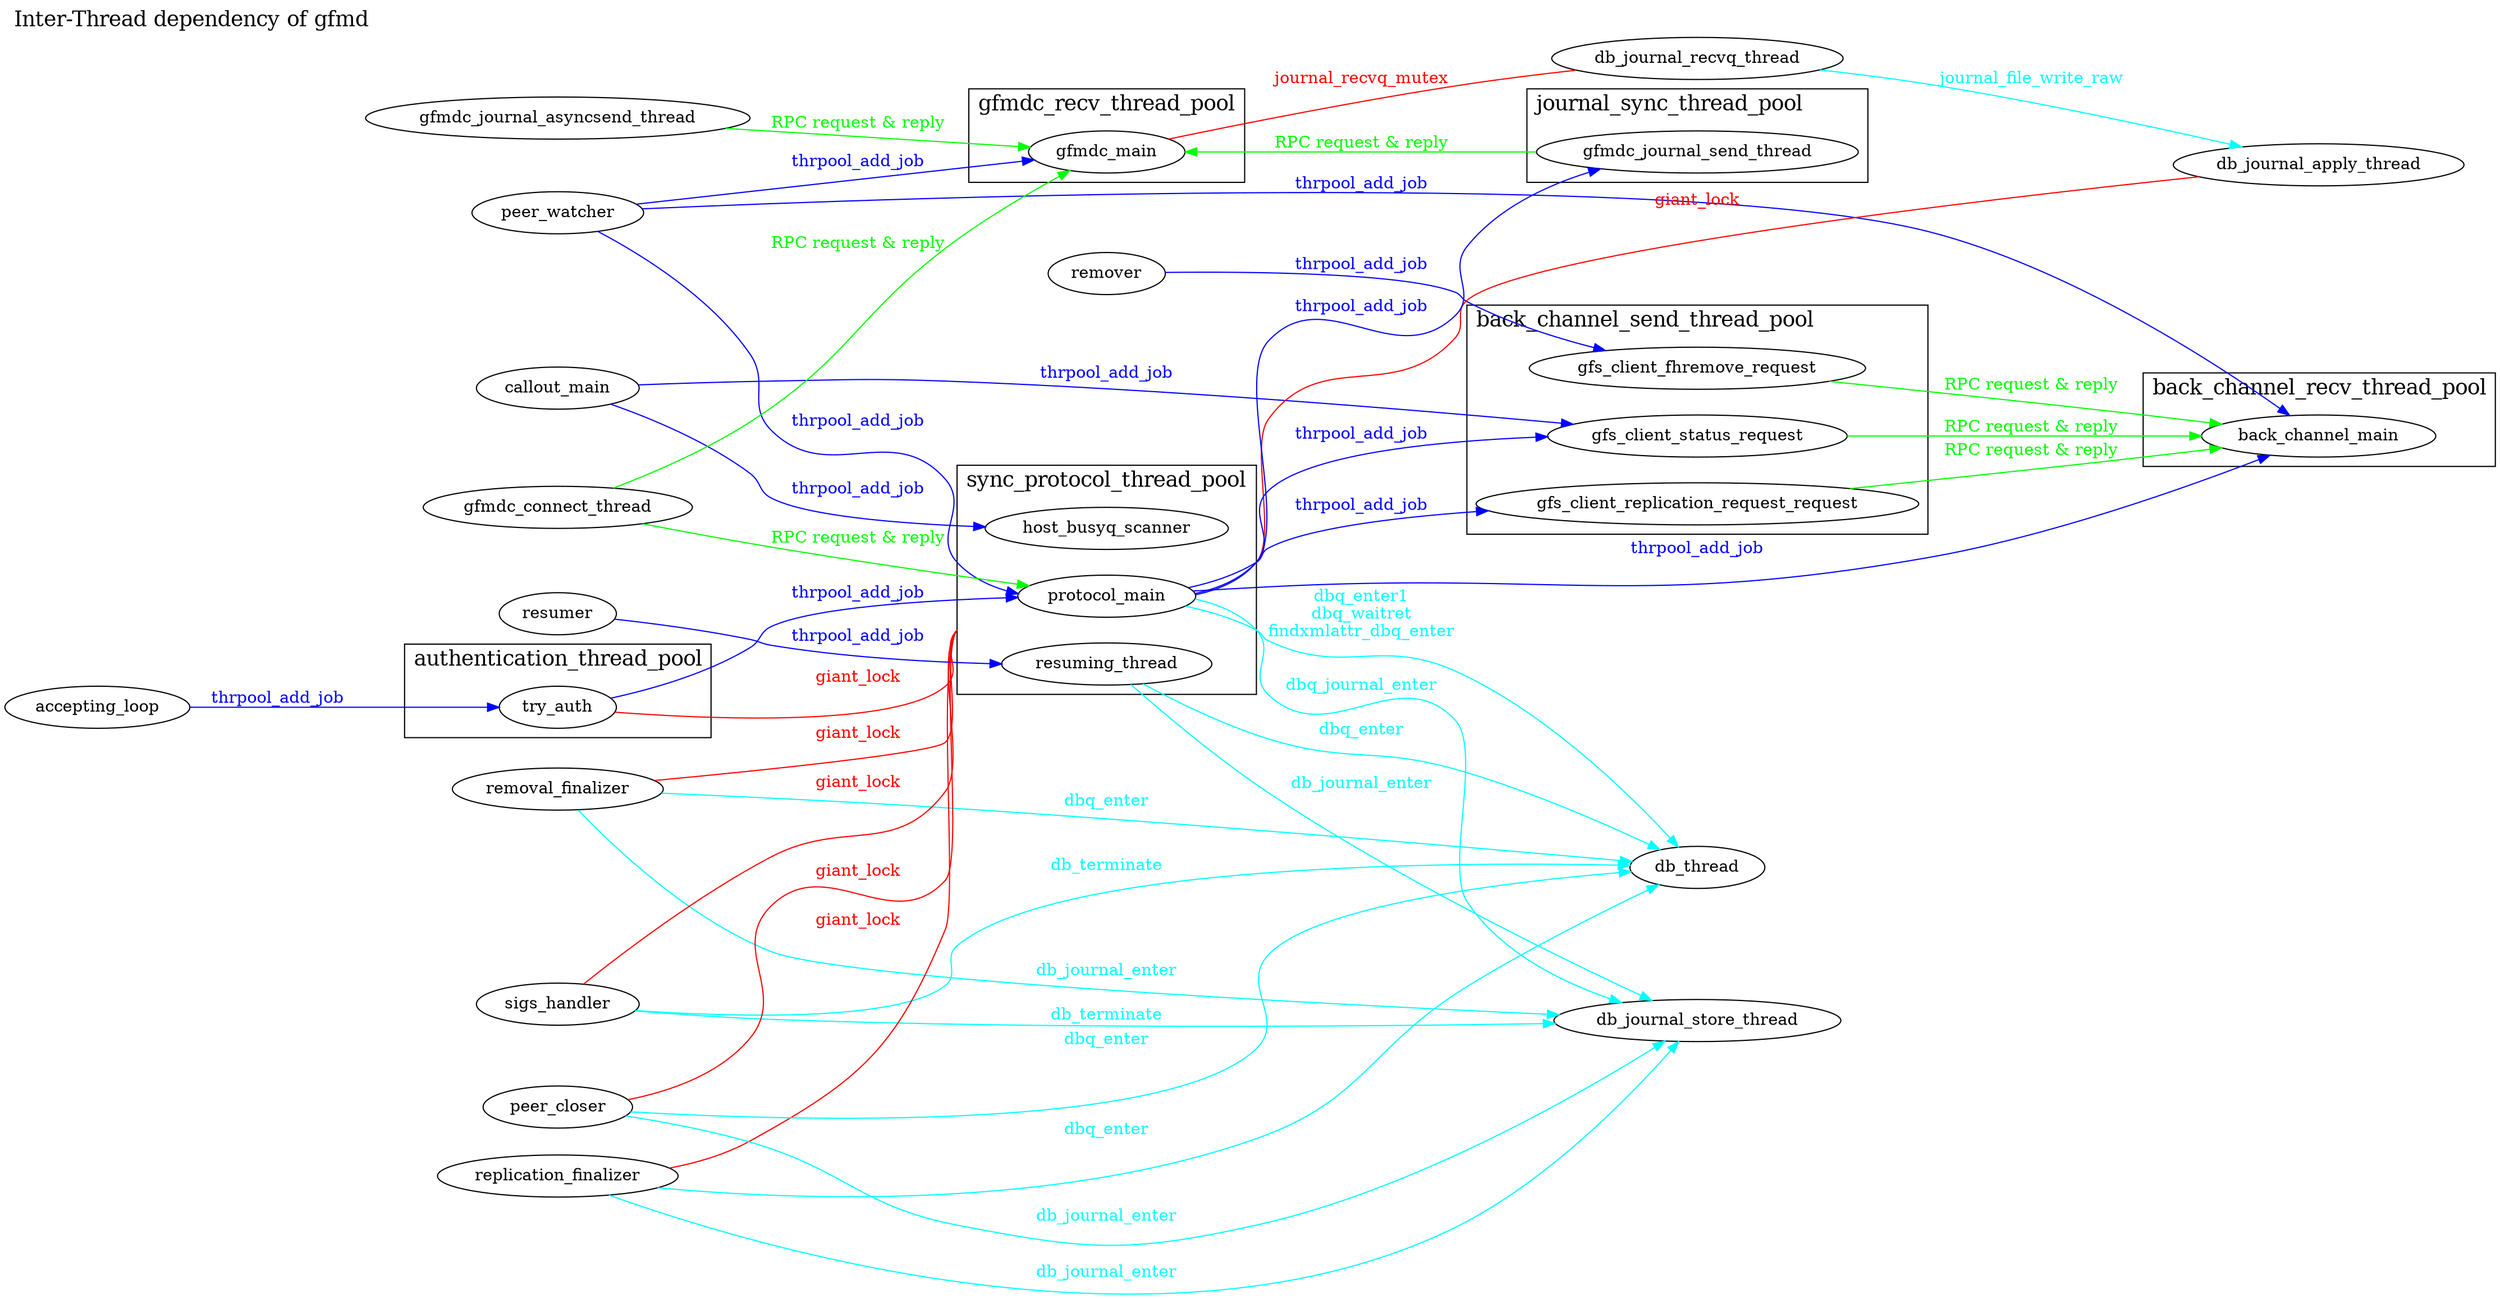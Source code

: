 digraph threads {

  nodesep=.3;
  rankdir=LR;
  aspect=10;

  graph [label = "Inter-Thread dependency of gfmd",
	labelloc = t, labeljust = l, fontsize = 18,
	compound = true];

  accepting_loop;
  removal_finalizer;
  sigs_handler;
  callout_main;
  peer_watcher;
  replication_finalizer;
  remover;
  resumer;
  peer_closer;


  db_thread;
  db_journal_store_thread;
  db_journal_apply_thread;
  db_journal_recvq_thread;
  gfmdc_journal_asyncsend_thread;
  gfmdc_connect_thread;

  protocol_main -> db_thread
	[label = "dbq_enter1\ndbq_waitret\nfindxmlattr_dbq_enter",
	 fontcolor = cyan, color = cyan ];
  protocol_main -> db_journal_store_thread
	[label = "dbq_journal_enter",
	 fontcolor = cyan, color = cyan ];
  resuming_thread -> db_thread
	[label = "dbq_enter", fontcolor = cyan, color = cyan ];
  resuming_thread -> db_journal_store_thread
	[label = "db_journal_enter", fontcolor = cyan, color = cyan ];
  replication_finalizer -> db_thread
	[label = "dbq_enter", fontcolor = cyan, color = cyan ];
  replication_finalizer -> db_journal_store_thread
	[label = "db_journal_enter", fontcolor = cyan, color = cyan ];
  removal_finalizer -> db_journal_store_thread
	[label = "db_journal_enter", fontcolor = cyan, color = cyan ];
  removal_finalizer -> db_thread
	[label = "dbq_enter", fontcolor = cyan, color = cyan ];
  peer_closer -> db_thread
	[label = "dbq_enter", fontcolor = cyan, color = cyan ];
  peer_closer -> db_journal_store_thread
	[label = "db_journal_enter", fontcolor = cyan, color = cyan ];
  sigs_handler -> db_thread
	[label = "db_terminate", fontcolor = cyan, color = cyan ];
  sigs_handler -> db_journal_store_thread
	[label = "db_terminate", fontcolor = cyan, color = cyan ];
  db_journal_recvq_thread -> db_journal_apply_thread
	[label = "journal_file_write_raw", fontcolor = cyan, color = cyan ];

  subgraph cluster0 {
    label = "authentication_thread_pool";

    try_auth;
  }

  accepting_loop -> try_auth
	[label = "thrpool_add_job", fontcolor = blue, color = blue];


  subgraph cluster1 {
    label = "sync_protocol_thread_pool";

    host_busyq_scanner;
    protocol_main;
    resuming_thread;
  }

  subgraph cluster2 {
    label = "back_channel_send_thread_pool";

    gfs_client_status_request;
    gfs_client_fhremove_request;
    gfs_client_replication_request_request;
  }

  subgraph cluster3 {
    label = "back_channel_recv_thread_pool";

    back_channel_main;
  }

  subgraph cluster4 {
    label = "gfmdc_recv_thread_pool";

    gfmdc_main;
  }

  subgraph cluster5 {
    label = "journal_sync_thread_pool";

    gfmdc_journal_send_thread;
  }

  callout_main -> host_busyq_scanner
	[label = "thrpool_add_job", fontcolor = blue, color = blue];
  try_auth -> protocol_main
	[label = "thrpool_add_job", fontcolor = blue, color = blue];
  peer_watcher -> protocol_main
	[label = "thrpool_add_job", fontcolor = blue, color = blue];
  resumer -> resuming_thread
	[label = "thrpool_add_job", fontcolor = blue, color = blue];

  try_auth -> protocol_main
	[label = "giant_lock", fontcolor = red, color = red,
	lhead = cluster1, dir = none];
  replication_finalizer -> protocol_main
	[label = "giant_lock", fontcolor = red, color = red,
	lhead = cluster1, dir = none];
  removal_finalizer -> protocol_main
	[label = "giant_lock", fontcolor = red, color = red,
	lhead=cluster1, dir = none];
  peer_closer -> protocol_main
	[label = "giant_lock", fontcolor = red, color = red,
	lhead = cluster1, dir = none];
  sigs_handler -> protocol_main
	[label = "giant_lock", fontcolor = red, color = red,
	lhead = cluster1, dir = none];
  db_journal_apply_thread -> protocol_main
	[label = "giant_lock", fontcolor = red, color = red,
	lhead = cluster1, dir = none];
  gfmdc_main -> db_journal_recvq_thread
	[label = "journal_recvq_mutex", fontcolor = red, color = red,
	dir = none];

  protocol_main -> gfs_client_replication_request_request
	[label = "thrpool_add_job", fontcolor = blue, color = blue];
  protocol_main -> gfs_client_status_request
	[label = "thrpool_add_job", fontcolor = blue, color = blue];
  callout_main -> gfs_client_status_request
	[label = "thrpool_add_job", fontcolor = blue, color = blue];
  remover -> gfs_client_fhremove_request
	[label = "thrpool_add_job", fontcolor = blue, color = blue];

  protocol_main -> back_channel_main
	[label = "thrpool_add_job", fontcolor = blue, color = blue];
  protocol_main -> gfmdc_journal_send_thread
	[label = "thrpool_add_job", fontcolor = blue, color = blue];
  peer_watcher -> back_channel_main
	[label = "thrpool_add_job", fontcolor = blue, color = blue];
  peer_watcher -> gfmdc_main
	[label = "thrpool_add_job", fontcolor = blue, color = blue];
  gfs_client_status_request -> back_channel_main
	[label = "RPC request & reply", fontcolor = green, color = green];
  gfs_client_fhremove_request -> back_channel_main
	[label = "RPC request & reply", fontcolor = green, color = green];
  gfs_client_replication_request_request -> back_channel_main
	[label = "RPC request & reply", fontcolor = green, color = green];
  gfmdc_journal_send_thread -> gfmdc_main
	[label = "RPC request & reply", fontcolor = green, color = green];
  gfmdc_connect_thread -> gfmdc_main
	[label = "RPC request & reply", fontcolor = green, color = green];
  gfmdc_connect_thread -> protocol_main
	[label = "RPC request & reply", fontcolor = green, color = green];
  gfmdc_journal_asyncsend_thread -> gfmdc_main
	[label = "RPC request & reply", fontcolor = green, color = green];
}
